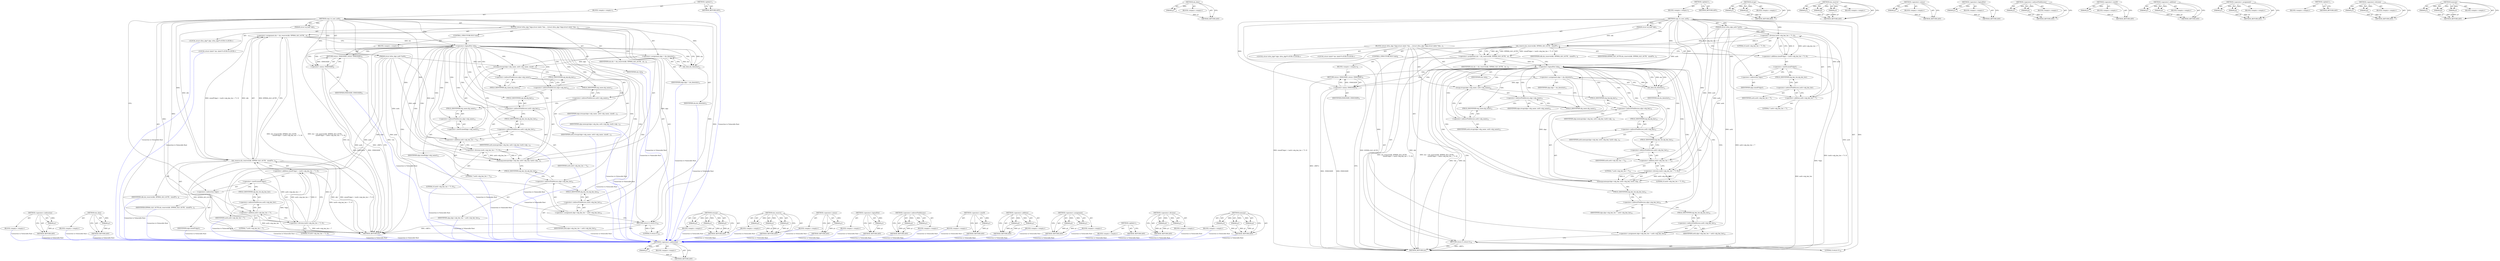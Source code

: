digraph "memcpy" {
vulnerable_116 [label=<(METHOD,&lt;operator&gt;.indirection)>];
vulnerable_117 [label=<(PARAM,p1)>];
vulnerable_118 [label=<(BLOCK,&lt;empty&gt;,&lt;empty&gt;)>];
vulnerable_119 [label=<(METHOD_RETURN,ANY)>];
vulnerable_138 [label=<(METHOD,nla_data)>];
vulnerable_139 [label=<(PARAM,p1)>];
vulnerable_140 [label=<(BLOCK,&lt;empty&gt;,&lt;empty&gt;)>];
vulnerable_141 [label=<(METHOD_RETURN,ANY)>];
vulnerable_6 [label=<(METHOD,&lt;global&gt;)<SUB>1</SUB>>];
vulnerable_7 [label=<(BLOCK,&lt;empty&gt;,&lt;empty&gt;)<SUB>1</SUB>>];
vulnerable_8 [label=<(METHOD,copy_to_user_auth)<SUB>1</SUB>>];
vulnerable_9 [label=<(PARAM,struct xfrm_algo_auth *auth)<SUB>1</SUB>>];
vulnerable_10 [label=<(PARAM,struct sk_buff *skb)<SUB>1</SUB>>];
vulnerable_11 [label=<(BLOCK,{
	struct xfrm_algo *algo;
	struct nlattr *nla;...,{
	struct xfrm_algo *algo;
	struct nlattr *nla;...)<SUB>2</SUB>>];
vulnerable_12 [label="<(LOCAL,struct xfrm_algo* algo: xfrm_algo*)<SUB>3</SUB>>"];
vulnerable_13 [label="<(LOCAL,struct nlattr* nla: nlattr*)<SUB>4</SUB>>"];
vulnerable_14 [label=<(&lt;operator&gt;.assignment,nla = nla_reserve(skb, XFRMA_ALG_AUTH,
			  siz...)<SUB>6</SUB>>];
vulnerable_15 [label=<(IDENTIFIER,nla,nla = nla_reserve(skb, XFRMA_ALG_AUTH,
			  siz...)<SUB>6</SUB>>];
vulnerable_16 [label=<(nla_reserve,nla_reserve(skb, XFRMA_ALG_AUTH,
			  sizeof(*a...)<SUB>6</SUB>>];
vulnerable_17 [label=<(IDENTIFIER,skb,nla_reserve(skb, XFRMA_ALG_AUTH,
			  sizeof(*a...)<SUB>6</SUB>>];
vulnerable_18 [label=<(IDENTIFIER,XFRMA_ALG_AUTH,nla_reserve(skb, XFRMA_ALG_AUTH,
			  sizeof(*a...)<SUB>6</SUB>>];
vulnerable_19 [label=<(&lt;operator&gt;.addition,sizeof(*algo) + (auth-&gt;alg_key_len + 7) / 8)<SUB>7</SUB>>];
vulnerable_20 [label=<(&lt;operator&gt;.sizeOf,sizeof(*algo))<SUB>7</SUB>>];
vulnerable_21 [label=<(&lt;operator&gt;.indirection,*algo)<SUB>7</SUB>>];
vulnerable_22 [label=<(IDENTIFIER,algo,sizeof(*algo))<SUB>7</SUB>>];
vulnerable_23 [label=<(&lt;operator&gt;.division,(auth-&gt;alg_key_len + 7) / 8)<SUB>7</SUB>>];
vulnerable_24 [label=<(&lt;operator&gt;.addition,auth-&gt;alg_key_len + 7)<SUB>7</SUB>>];
vulnerable_25 [label=<(&lt;operator&gt;.indirectFieldAccess,auth-&gt;alg_key_len)<SUB>7</SUB>>];
vulnerable_26 [label=<(IDENTIFIER,auth,auth-&gt;alg_key_len + 7)<SUB>7</SUB>>];
vulnerable_27 [label=<(FIELD_IDENTIFIER,alg_key_len,alg_key_len)<SUB>7</SUB>>];
vulnerable_28 [label=<(LITERAL,7,auth-&gt;alg_key_len + 7)<SUB>7</SUB>>];
vulnerable_29 [label=<(LITERAL,8,(auth-&gt;alg_key_len + 7) / 8)<SUB>7</SUB>>];
vulnerable_30 [label=<(CONTROL_STRUCTURE,IF,if (!nla))<SUB>8</SUB>>];
vulnerable_31 [label=<(&lt;operator&gt;.logicalNot,!nla)<SUB>8</SUB>>];
vulnerable_32 [label=<(IDENTIFIER,nla,!nla)<SUB>8</SUB>>];
vulnerable_33 [label=<(BLOCK,&lt;empty&gt;,&lt;empty&gt;)<SUB>9</SUB>>];
vulnerable_34 [label=<(RETURN,return -EMSGSIZE;,return -EMSGSIZE;)<SUB>9</SUB>>];
vulnerable_35 [label=<(&lt;operator&gt;.minus,-EMSGSIZE)<SUB>9</SUB>>];
vulnerable_36 [label=<(IDENTIFIER,EMSGSIZE,-EMSGSIZE)<SUB>9</SUB>>];
vulnerable_37 [label=<(&lt;operator&gt;.assignment,algo = nla_data(nla))<SUB>11</SUB>>];
vulnerable_38 [label=<(IDENTIFIER,algo,algo = nla_data(nla))<SUB>11</SUB>>];
vulnerable_39 [label=<(nla_data,nla_data(nla))<SUB>11</SUB>>];
vulnerable_40 [label=<(IDENTIFIER,nla,nla_data(nla))<SUB>11</SUB>>];
vulnerable_41 [label=<(strcpy,strcpy(algo-&gt;alg_name, auth-&gt;alg_name))<SUB>12</SUB>>];
vulnerable_42 [label=<(&lt;operator&gt;.indirectFieldAccess,algo-&gt;alg_name)<SUB>12</SUB>>];
vulnerable_43 [label=<(IDENTIFIER,algo,strcpy(algo-&gt;alg_name, auth-&gt;alg_name))<SUB>12</SUB>>];
vulnerable_44 [label=<(FIELD_IDENTIFIER,alg_name,alg_name)<SUB>12</SUB>>];
vulnerable_45 [label=<(&lt;operator&gt;.indirectFieldAccess,auth-&gt;alg_name)<SUB>12</SUB>>];
vulnerable_46 [label=<(IDENTIFIER,auth,strcpy(algo-&gt;alg_name, auth-&gt;alg_name))<SUB>12</SUB>>];
vulnerable_47 [label=<(FIELD_IDENTIFIER,alg_name,alg_name)<SUB>12</SUB>>];
vulnerable_48 [label=<(memcpy,memcpy(algo-&gt;alg_key, auth-&gt;alg_key, (auth-&gt;alg...)<SUB>13</SUB>>];
vulnerable_49 [label=<(&lt;operator&gt;.indirectFieldAccess,algo-&gt;alg_key)<SUB>13</SUB>>];
vulnerable_50 [label=<(IDENTIFIER,algo,memcpy(algo-&gt;alg_key, auth-&gt;alg_key, (auth-&gt;alg...)<SUB>13</SUB>>];
vulnerable_51 [label=<(FIELD_IDENTIFIER,alg_key,alg_key)<SUB>13</SUB>>];
vulnerable_52 [label=<(&lt;operator&gt;.indirectFieldAccess,auth-&gt;alg_key)<SUB>13</SUB>>];
vulnerable_53 [label=<(IDENTIFIER,auth,memcpy(algo-&gt;alg_key, auth-&gt;alg_key, (auth-&gt;alg...)<SUB>13</SUB>>];
vulnerable_54 [label=<(FIELD_IDENTIFIER,alg_key,alg_key)<SUB>13</SUB>>];
vulnerable_55 [label=<(&lt;operator&gt;.division,(auth-&gt;alg_key_len + 7) / 8)<SUB>13</SUB>>];
vulnerable_56 [label=<(&lt;operator&gt;.addition,auth-&gt;alg_key_len + 7)<SUB>13</SUB>>];
vulnerable_57 [label=<(&lt;operator&gt;.indirectFieldAccess,auth-&gt;alg_key_len)<SUB>13</SUB>>];
vulnerable_58 [label=<(IDENTIFIER,auth,auth-&gt;alg_key_len + 7)<SUB>13</SUB>>];
vulnerable_59 [label=<(FIELD_IDENTIFIER,alg_key_len,alg_key_len)<SUB>13</SUB>>];
vulnerable_60 [label=<(LITERAL,7,auth-&gt;alg_key_len + 7)<SUB>13</SUB>>];
vulnerable_61 [label=<(LITERAL,8,(auth-&gt;alg_key_len + 7) / 8)<SUB>13</SUB>>];
vulnerable_62 [label=<(&lt;operator&gt;.assignment,algo-&gt;alg_key_len = auth-&gt;alg_key_len)<SUB>14</SUB>>];
vulnerable_63 [label=<(&lt;operator&gt;.indirectFieldAccess,algo-&gt;alg_key_len)<SUB>14</SUB>>];
vulnerable_64 [label=<(IDENTIFIER,algo,algo-&gt;alg_key_len = auth-&gt;alg_key_len)<SUB>14</SUB>>];
vulnerable_65 [label=<(FIELD_IDENTIFIER,alg_key_len,alg_key_len)<SUB>14</SUB>>];
vulnerable_66 [label=<(&lt;operator&gt;.indirectFieldAccess,auth-&gt;alg_key_len)<SUB>14</SUB>>];
vulnerable_67 [label=<(IDENTIFIER,auth,algo-&gt;alg_key_len = auth-&gt;alg_key_len)<SUB>14</SUB>>];
vulnerable_68 [label=<(FIELD_IDENTIFIER,alg_key_len,alg_key_len)<SUB>14</SUB>>];
vulnerable_69 [label=<(RETURN,return 0;,return 0;)<SUB>16</SUB>>];
vulnerable_70 [label=<(LITERAL,0,return 0;)<SUB>16</SUB>>];
vulnerable_71 [label=<(METHOD_RETURN,int)<SUB>1</SUB>>];
vulnerable_73 [label=<(METHOD_RETURN,ANY)<SUB>1</SUB>>];
vulnerable_142 [label=<(METHOD,strcpy)>];
vulnerable_143 [label=<(PARAM,p1)>];
vulnerable_144 [label=<(PARAM,p2)>];
vulnerable_145 [label=<(BLOCK,&lt;empty&gt;,&lt;empty&gt;)>];
vulnerable_146 [label=<(METHOD_RETURN,ANY)>];
vulnerable_101 [label=<(METHOD,nla_reserve)>];
vulnerable_102 [label=<(PARAM,p1)>];
vulnerable_103 [label=<(PARAM,p2)>];
vulnerable_104 [label=<(PARAM,p3)>];
vulnerable_105 [label=<(BLOCK,&lt;empty&gt;,&lt;empty&gt;)>];
vulnerable_106 [label=<(METHOD_RETURN,ANY)>];
vulnerable_134 [label=<(METHOD,&lt;operator&gt;.minus)>];
vulnerable_135 [label=<(PARAM,p1)>];
vulnerable_136 [label=<(BLOCK,&lt;empty&gt;,&lt;empty&gt;)>];
vulnerable_137 [label=<(METHOD_RETURN,ANY)>];
vulnerable_130 [label=<(METHOD,&lt;operator&gt;.logicalNot)>];
vulnerable_131 [label=<(PARAM,p1)>];
vulnerable_132 [label=<(BLOCK,&lt;empty&gt;,&lt;empty&gt;)>];
vulnerable_133 [label=<(METHOD_RETURN,ANY)>];
vulnerable_125 [label=<(METHOD,&lt;operator&gt;.indirectFieldAccess)>];
vulnerable_126 [label=<(PARAM,p1)>];
vulnerable_127 [label=<(PARAM,p2)>];
vulnerable_128 [label=<(BLOCK,&lt;empty&gt;,&lt;empty&gt;)>];
vulnerable_129 [label=<(METHOD_RETURN,ANY)>];
vulnerable_112 [label=<(METHOD,&lt;operator&gt;.sizeOf)>];
vulnerable_113 [label=<(PARAM,p1)>];
vulnerable_114 [label=<(BLOCK,&lt;empty&gt;,&lt;empty&gt;)>];
vulnerable_115 [label=<(METHOD_RETURN,ANY)>];
vulnerable_107 [label=<(METHOD,&lt;operator&gt;.addition)>];
vulnerable_108 [label=<(PARAM,p1)>];
vulnerable_109 [label=<(PARAM,p2)>];
vulnerable_110 [label=<(BLOCK,&lt;empty&gt;,&lt;empty&gt;)>];
vulnerable_111 [label=<(METHOD_RETURN,ANY)>];
vulnerable_96 [label=<(METHOD,&lt;operator&gt;.assignment)>];
vulnerable_97 [label=<(PARAM,p1)>];
vulnerable_98 [label=<(PARAM,p2)>];
vulnerable_99 [label=<(BLOCK,&lt;empty&gt;,&lt;empty&gt;)>];
vulnerable_100 [label=<(METHOD_RETURN,ANY)>];
vulnerable_90 [label=<(METHOD,&lt;global&gt;)<SUB>1</SUB>>];
vulnerable_91 [label=<(BLOCK,&lt;empty&gt;,&lt;empty&gt;)>];
vulnerable_92 [label=<(METHOD_RETURN,ANY)>];
vulnerable_120 [label=<(METHOD,&lt;operator&gt;.division)>];
vulnerable_121 [label=<(PARAM,p1)>];
vulnerable_122 [label=<(PARAM,p2)>];
vulnerable_123 [label=<(BLOCK,&lt;empty&gt;,&lt;empty&gt;)>];
vulnerable_124 [label=<(METHOD_RETURN,ANY)>];
vulnerable_147 [label=<(METHOD,memcpy)>];
vulnerable_148 [label=<(PARAM,p1)>];
vulnerable_149 [label=<(PARAM,p2)>];
vulnerable_150 [label=<(PARAM,p3)>];
vulnerable_151 [label=<(BLOCK,&lt;empty&gt;,&lt;empty&gt;)>];
vulnerable_152 [label=<(METHOD_RETURN,ANY)>];
fixed_120 [label=<(METHOD,&lt;operator&gt;.indirection)>];
fixed_121 [label=<(PARAM,p1)>];
fixed_122 [label=<(BLOCK,&lt;empty&gt;,&lt;empty&gt;)>];
fixed_123 [label=<(METHOD_RETURN,ANY)>];
fixed_142 [label=<(METHOD,nla_data)>];
fixed_143 [label=<(PARAM,p1)>];
fixed_144 [label=<(BLOCK,&lt;empty&gt;,&lt;empty&gt;)>];
fixed_145 [label=<(METHOD_RETURN,ANY)>];
fixed_6 [label=<(METHOD,&lt;global&gt;)<SUB>1</SUB>>];
fixed_7 [label=<(BLOCK,&lt;empty&gt;,&lt;empty&gt;)<SUB>1</SUB>>];
fixed_8 [label=<(METHOD,copy_to_user_auth)<SUB>1</SUB>>];
fixed_9 [label=<(PARAM,struct xfrm_algo_auth *auth)<SUB>1</SUB>>];
fixed_10 [label=<(PARAM,struct sk_buff *skb)<SUB>1</SUB>>];
fixed_11 [label=<(BLOCK,{
	struct xfrm_algo *algo;
	struct nlattr *nla;...,{
	struct xfrm_algo *algo;
	struct nlattr *nla;...)<SUB>2</SUB>>];
fixed_12 [label="<(LOCAL,struct xfrm_algo* algo: xfrm_algo*)<SUB>3</SUB>>"];
fixed_13 [label="<(LOCAL,struct nlattr* nla: nlattr*)<SUB>4</SUB>>"];
fixed_14 [label=<(&lt;operator&gt;.assignment,nla = nla_reserve(skb, XFRMA_ALG_AUTH,
			  siz...)<SUB>6</SUB>>];
fixed_15 [label=<(IDENTIFIER,nla,nla = nla_reserve(skb, XFRMA_ALG_AUTH,
			  siz...)<SUB>6</SUB>>];
fixed_16 [label=<(nla_reserve,nla_reserve(skb, XFRMA_ALG_AUTH,
			  sizeof(*a...)<SUB>6</SUB>>];
fixed_17 [label=<(IDENTIFIER,skb,nla_reserve(skb, XFRMA_ALG_AUTH,
			  sizeof(*a...)<SUB>6</SUB>>];
fixed_18 [label=<(IDENTIFIER,XFRMA_ALG_AUTH,nla_reserve(skb, XFRMA_ALG_AUTH,
			  sizeof(*a...)<SUB>6</SUB>>];
fixed_19 [label=<(&lt;operator&gt;.addition,sizeof(*algo) + (auth-&gt;alg_key_len + 7) / 8)<SUB>7</SUB>>];
fixed_20 [label=<(&lt;operator&gt;.sizeOf,sizeof(*algo))<SUB>7</SUB>>];
fixed_21 [label=<(&lt;operator&gt;.indirection,*algo)<SUB>7</SUB>>];
fixed_22 [label=<(IDENTIFIER,algo,sizeof(*algo))<SUB>7</SUB>>];
fixed_23 [label=<(&lt;operator&gt;.division,(auth-&gt;alg_key_len + 7) / 8)<SUB>7</SUB>>];
fixed_24 [label=<(&lt;operator&gt;.addition,auth-&gt;alg_key_len + 7)<SUB>7</SUB>>];
fixed_25 [label=<(&lt;operator&gt;.indirectFieldAccess,auth-&gt;alg_key_len)<SUB>7</SUB>>];
fixed_26 [label=<(IDENTIFIER,auth,auth-&gt;alg_key_len + 7)<SUB>7</SUB>>];
fixed_27 [label=<(FIELD_IDENTIFIER,alg_key_len,alg_key_len)<SUB>7</SUB>>];
fixed_28 [label=<(LITERAL,7,auth-&gt;alg_key_len + 7)<SUB>7</SUB>>];
fixed_29 [label=<(LITERAL,8,(auth-&gt;alg_key_len + 7) / 8)<SUB>7</SUB>>];
fixed_30 [label=<(CONTROL_STRUCTURE,IF,if (!nla))<SUB>8</SUB>>];
fixed_31 [label=<(&lt;operator&gt;.logicalNot,!nla)<SUB>8</SUB>>];
fixed_32 [label=<(IDENTIFIER,nla,!nla)<SUB>8</SUB>>];
fixed_33 [label=<(BLOCK,&lt;empty&gt;,&lt;empty&gt;)<SUB>9</SUB>>];
fixed_34 [label=<(RETURN,return -EMSGSIZE;,return -EMSGSIZE;)<SUB>9</SUB>>];
fixed_35 [label=<(&lt;operator&gt;.minus,-EMSGSIZE)<SUB>9</SUB>>];
fixed_36 [label=<(IDENTIFIER,EMSGSIZE,-EMSGSIZE)<SUB>9</SUB>>];
fixed_37 [label=<(&lt;operator&gt;.assignment,algo = nla_data(nla))<SUB>11</SUB>>];
fixed_38 [label=<(IDENTIFIER,algo,algo = nla_data(nla))<SUB>11</SUB>>];
fixed_39 [label=<(nla_data,nla_data(nla))<SUB>11</SUB>>];
fixed_40 [label=<(IDENTIFIER,nla,nla_data(nla))<SUB>11</SUB>>];
fixed_41 [label=<(strncpy,strncpy(algo-&gt;alg_name, auth-&gt;alg_name, sizeof(...)<SUB>12</SUB>>];
fixed_42 [label=<(&lt;operator&gt;.indirectFieldAccess,algo-&gt;alg_name)<SUB>12</SUB>>];
fixed_43 [label=<(IDENTIFIER,algo,strncpy(algo-&gt;alg_name, auth-&gt;alg_name, sizeof(...)<SUB>12</SUB>>];
fixed_44 [label=<(FIELD_IDENTIFIER,alg_name,alg_name)<SUB>12</SUB>>];
fixed_45 [label=<(&lt;operator&gt;.indirectFieldAccess,auth-&gt;alg_name)<SUB>12</SUB>>];
fixed_46 [label=<(IDENTIFIER,auth,strncpy(algo-&gt;alg_name, auth-&gt;alg_name, sizeof(...)<SUB>12</SUB>>];
fixed_47 [label=<(FIELD_IDENTIFIER,alg_name,alg_name)<SUB>12</SUB>>];
fixed_48 [label=<(&lt;operator&gt;.sizeOf,sizeof(algo-&gt;alg_name))<SUB>12</SUB>>];
fixed_49 [label=<(&lt;operator&gt;.indirectFieldAccess,algo-&gt;alg_name)<SUB>12</SUB>>];
fixed_50 [label=<(IDENTIFIER,algo,sizeof(algo-&gt;alg_name))<SUB>12</SUB>>];
fixed_51 [label=<(FIELD_IDENTIFIER,alg_name,alg_name)<SUB>12</SUB>>];
fixed_52 [label=<(memcpy,memcpy(algo-&gt;alg_key, auth-&gt;alg_key, (auth-&gt;alg...)<SUB>13</SUB>>];
fixed_53 [label=<(&lt;operator&gt;.indirectFieldAccess,algo-&gt;alg_key)<SUB>13</SUB>>];
fixed_54 [label=<(IDENTIFIER,algo,memcpy(algo-&gt;alg_key, auth-&gt;alg_key, (auth-&gt;alg...)<SUB>13</SUB>>];
fixed_55 [label=<(FIELD_IDENTIFIER,alg_key,alg_key)<SUB>13</SUB>>];
fixed_56 [label=<(&lt;operator&gt;.indirectFieldAccess,auth-&gt;alg_key)<SUB>13</SUB>>];
fixed_57 [label=<(IDENTIFIER,auth,memcpy(algo-&gt;alg_key, auth-&gt;alg_key, (auth-&gt;alg...)<SUB>13</SUB>>];
fixed_58 [label=<(FIELD_IDENTIFIER,alg_key,alg_key)<SUB>13</SUB>>];
fixed_59 [label=<(&lt;operator&gt;.division,(auth-&gt;alg_key_len + 7) / 8)<SUB>13</SUB>>];
fixed_60 [label=<(&lt;operator&gt;.addition,auth-&gt;alg_key_len + 7)<SUB>13</SUB>>];
fixed_61 [label=<(&lt;operator&gt;.indirectFieldAccess,auth-&gt;alg_key_len)<SUB>13</SUB>>];
fixed_62 [label=<(IDENTIFIER,auth,auth-&gt;alg_key_len + 7)<SUB>13</SUB>>];
fixed_63 [label=<(FIELD_IDENTIFIER,alg_key_len,alg_key_len)<SUB>13</SUB>>];
fixed_64 [label=<(LITERAL,7,auth-&gt;alg_key_len + 7)<SUB>13</SUB>>];
fixed_65 [label=<(LITERAL,8,(auth-&gt;alg_key_len + 7) / 8)<SUB>13</SUB>>];
fixed_66 [label=<(&lt;operator&gt;.assignment,algo-&gt;alg_key_len = auth-&gt;alg_key_len)<SUB>14</SUB>>];
fixed_67 [label=<(&lt;operator&gt;.indirectFieldAccess,algo-&gt;alg_key_len)<SUB>14</SUB>>];
fixed_68 [label=<(IDENTIFIER,algo,algo-&gt;alg_key_len = auth-&gt;alg_key_len)<SUB>14</SUB>>];
fixed_69 [label=<(FIELD_IDENTIFIER,alg_key_len,alg_key_len)<SUB>14</SUB>>];
fixed_70 [label=<(&lt;operator&gt;.indirectFieldAccess,auth-&gt;alg_key_len)<SUB>14</SUB>>];
fixed_71 [label=<(IDENTIFIER,auth,algo-&gt;alg_key_len = auth-&gt;alg_key_len)<SUB>14</SUB>>];
fixed_72 [label=<(FIELD_IDENTIFIER,alg_key_len,alg_key_len)<SUB>14</SUB>>];
fixed_73 [label=<(RETURN,return 0;,return 0;)<SUB>16</SUB>>];
fixed_74 [label=<(LITERAL,0,return 0;)<SUB>16</SUB>>];
fixed_75 [label=<(METHOD_RETURN,int)<SUB>1</SUB>>];
fixed_77 [label=<(METHOD_RETURN,ANY)<SUB>1</SUB>>];
fixed_146 [label=<(METHOD,strncpy)>];
fixed_147 [label=<(PARAM,p1)>];
fixed_148 [label=<(PARAM,p2)>];
fixed_149 [label=<(PARAM,p3)>];
fixed_150 [label=<(BLOCK,&lt;empty&gt;,&lt;empty&gt;)>];
fixed_151 [label=<(METHOD_RETURN,ANY)>];
fixed_105 [label=<(METHOD,nla_reserve)>];
fixed_106 [label=<(PARAM,p1)>];
fixed_107 [label=<(PARAM,p2)>];
fixed_108 [label=<(PARAM,p3)>];
fixed_109 [label=<(BLOCK,&lt;empty&gt;,&lt;empty&gt;)>];
fixed_110 [label=<(METHOD_RETURN,ANY)>];
fixed_138 [label=<(METHOD,&lt;operator&gt;.minus)>];
fixed_139 [label=<(PARAM,p1)>];
fixed_140 [label=<(BLOCK,&lt;empty&gt;,&lt;empty&gt;)>];
fixed_141 [label=<(METHOD_RETURN,ANY)>];
fixed_134 [label=<(METHOD,&lt;operator&gt;.logicalNot)>];
fixed_135 [label=<(PARAM,p1)>];
fixed_136 [label=<(BLOCK,&lt;empty&gt;,&lt;empty&gt;)>];
fixed_137 [label=<(METHOD_RETURN,ANY)>];
fixed_129 [label=<(METHOD,&lt;operator&gt;.indirectFieldAccess)>];
fixed_130 [label=<(PARAM,p1)>];
fixed_131 [label=<(PARAM,p2)>];
fixed_132 [label=<(BLOCK,&lt;empty&gt;,&lt;empty&gt;)>];
fixed_133 [label=<(METHOD_RETURN,ANY)>];
fixed_116 [label=<(METHOD,&lt;operator&gt;.sizeOf)>];
fixed_117 [label=<(PARAM,p1)>];
fixed_118 [label=<(BLOCK,&lt;empty&gt;,&lt;empty&gt;)>];
fixed_119 [label=<(METHOD_RETURN,ANY)>];
fixed_111 [label=<(METHOD,&lt;operator&gt;.addition)>];
fixed_112 [label=<(PARAM,p1)>];
fixed_113 [label=<(PARAM,p2)>];
fixed_114 [label=<(BLOCK,&lt;empty&gt;,&lt;empty&gt;)>];
fixed_115 [label=<(METHOD_RETURN,ANY)>];
fixed_100 [label=<(METHOD,&lt;operator&gt;.assignment)>];
fixed_101 [label=<(PARAM,p1)>];
fixed_102 [label=<(PARAM,p2)>];
fixed_103 [label=<(BLOCK,&lt;empty&gt;,&lt;empty&gt;)>];
fixed_104 [label=<(METHOD_RETURN,ANY)>];
fixed_94 [label=<(METHOD,&lt;global&gt;)<SUB>1</SUB>>];
fixed_95 [label=<(BLOCK,&lt;empty&gt;,&lt;empty&gt;)>];
fixed_96 [label=<(METHOD_RETURN,ANY)>];
fixed_124 [label=<(METHOD,&lt;operator&gt;.division)>];
fixed_125 [label=<(PARAM,p1)>];
fixed_126 [label=<(PARAM,p2)>];
fixed_127 [label=<(BLOCK,&lt;empty&gt;,&lt;empty&gt;)>];
fixed_128 [label=<(METHOD_RETURN,ANY)>];
fixed_152 [label=<(METHOD,memcpy)>];
fixed_153 [label=<(PARAM,p1)>];
fixed_154 [label=<(PARAM,p2)>];
fixed_155 [label=<(PARAM,p3)>];
fixed_156 [label=<(BLOCK,&lt;empty&gt;,&lt;empty&gt;)>];
fixed_157 [label=<(METHOD_RETURN,ANY)>];
vulnerable_116 -> vulnerable_117  [key=0, label="AST: "];
vulnerable_116 -> vulnerable_117  [key=1, label="DDG: "];
vulnerable_116 -> vulnerable_118  [key=0, label="AST: "];
vulnerable_116 -> vulnerable_119  [key=0, label="AST: "];
vulnerable_116 -> vulnerable_119  [key=1, label="CFG: "];
vulnerable_117 -> vulnerable_119  [key=0, label="DDG: p1"];
vulnerable_138 -> vulnerable_139  [key=0, label="AST: "];
vulnerable_138 -> vulnerable_139  [key=1, label="DDG: "];
vulnerable_138 -> vulnerable_140  [key=0, label="AST: "];
vulnerable_138 -> vulnerable_141  [key=0, label="AST: "];
vulnerable_138 -> vulnerable_141  [key=1, label="CFG: "];
vulnerable_139 -> vulnerable_141  [key=0, label="DDG: p1"];
vulnerable_6 -> vulnerable_7  [key=0, label="AST: "];
vulnerable_6 -> vulnerable_73  [key=0, label="AST: "];
vulnerable_6 -> vulnerable_73  [key=1, label="CFG: "];
vulnerable_7 -> vulnerable_8  [key=0, label="AST: "];
vulnerable_8 -> vulnerable_9  [key=0, label="AST: "];
vulnerable_8 -> vulnerable_9  [key=1, label="DDG: "];
vulnerable_8 -> vulnerable_10  [key=0, label="AST: "];
vulnerable_8 -> vulnerable_10  [key=1, label="DDG: "];
vulnerable_8 -> vulnerable_11  [key=0, label="AST: "];
vulnerable_8 -> vulnerable_71  [key=0, label="AST: "];
vulnerable_8 -> vulnerable_21  [key=0, label="CFG: "];
vulnerable_8 -> vulnerable_69  [key=0, label="DDG: "];
vulnerable_8 -> vulnerable_70  [key=0, label="DDG: "];
vulnerable_8 -> vulnerable_16  [key=0, label="DDG: "];
vulnerable_8 -> vulnerable_31  [key=0, label="DDG: "];
vulnerable_8 -> vulnerable_39  [key=0, label="DDG: "];
vulnerable_8 -> vulnerable_55  [key=0, label="DDG: "];
vulnerable_8 -> vulnerable_56  [key=0, label="DDG: "];
vulnerable_8 -> vulnerable_23  [key=0, label="DDG: "];
vulnerable_8 -> vulnerable_35  [key=0, label="DDG: "];
vulnerable_8 -> vulnerable_24  [key=0, label="DDG: "];
vulnerable_9 -> vulnerable_71  [key=0, label="DDG: auth"];
vulnerable_9 -> vulnerable_62  [key=0, label="DDG: auth"];
vulnerable_9 -> vulnerable_41  [key=0, label="DDG: auth"];
vulnerable_9 -> vulnerable_48  [key=0, label="DDG: auth"];
vulnerable_9 -> vulnerable_55  [key=0, label="DDG: auth"];
vulnerable_9 -> vulnerable_56  [key=0, label="DDG: auth"];
vulnerable_9 -> vulnerable_23  [key=0, label="DDG: auth"];
vulnerable_9 -> vulnerable_24  [key=0, label="DDG: auth"];
vulnerable_10 -> vulnerable_16  [key=0, label="DDG: skb"];
vulnerable_11 -> vulnerable_12  [key=0, label="AST: "];
vulnerable_11 -> vulnerable_13  [key=0, label="AST: "];
vulnerable_11 -> vulnerable_14  [key=0, label="AST: "];
vulnerable_11 -> vulnerable_30  [key=0, label="AST: "];
vulnerable_11 -> vulnerable_37  [key=0, label="AST: "];
vulnerable_11 -> vulnerable_41  [key=0, label="AST: "];
vulnerable_11 -> vulnerable_48  [key=0, label="AST: "];
vulnerable_11 -> vulnerable_62  [key=0, label="AST: "];
vulnerable_11 -> vulnerable_69  [key=0, label="AST: "];
vulnerable_14 -> vulnerable_15  [key=0, label="AST: "];
vulnerable_14 -> vulnerable_16  [key=0, label="AST: "];
vulnerable_14 -> vulnerable_31  [key=0, label="CFG: "];
vulnerable_14 -> vulnerable_31  [key=1, label="DDG: nla"];
vulnerable_14 -> vulnerable_71  [key=0, label="DDG: nla_reserve(skb, XFRMA_ALG_AUTH,
			  sizeof(*algo) + (auth-&gt;alg_key_len + 7) / 8)"];
vulnerable_14 -> vulnerable_71  [key=1, label="DDG: nla = nla_reserve(skb, XFRMA_ALG_AUTH,
			  sizeof(*algo) + (auth-&gt;alg_key_len + 7) / 8)"];
vulnerable_16 -> vulnerable_17  [key=0, label="AST: "];
vulnerable_16 -> vulnerable_18  [key=0, label="AST: "];
vulnerable_16 -> vulnerable_19  [key=0, label="AST: "];
vulnerable_16 -> vulnerable_14  [key=0, label="CFG: "];
vulnerable_16 -> vulnerable_14  [key=1, label="DDG: skb"];
vulnerable_16 -> vulnerable_14  [key=2, label="DDG: XFRMA_ALG_AUTH"];
vulnerable_16 -> vulnerable_14  [key=3, label="DDG: sizeof(*algo) + (auth-&gt;alg_key_len + 7) / 8"];
vulnerable_16 -> vulnerable_71  [key=0, label="DDG: skb"];
vulnerable_16 -> vulnerable_71  [key=1, label="DDG: sizeof(*algo) + (auth-&gt;alg_key_len + 7) / 8"];
vulnerable_16 -> vulnerable_71  [key=2, label="DDG: XFRMA_ALG_AUTH"];
vulnerable_19 -> vulnerable_20  [key=0, label="AST: "];
vulnerable_19 -> vulnerable_23  [key=0, label="AST: "];
vulnerable_19 -> vulnerable_16  [key=0, label="CFG: "];
vulnerable_19 -> vulnerable_71  [key=0, label="DDG: (auth-&gt;alg_key_len + 7) / 8"];
vulnerable_20 -> vulnerable_21  [key=0, label="AST: "];
vulnerable_20 -> vulnerable_27  [key=0, label="CFG: "];
vulnerable_20 -> vulnerable_71  [key=0, label="DDG: *algo"];
vulnerable_21 -> vulnerable_22  [key=0, label="AST: "];
vulnerable_21 -> vulnerable_20  [key=0, label="CFG: "];
vulnerable_23 -> vulnerable_24  [key=0, label="AST: "];
vulnerable_23 -> vulnerable_29  [key=0, label="AST: "];
vulnerable_23 -> vulnerable_19  [key=0, label="CFG: "];
vulnerable_23 -> vulnerable_19  [key=1, label="DDG: auth-&gt;alg_key_len + 7"];
vulnerable_23 -> vulnerable_19  [key=2, label="DDG: 8"];
vulnerable_23 -> vulnerable_71  [key=0, label="DDG: auth-&gt;alg_key_len + 7"];
vulnerable_23 -> vulnerable_16  [key=0, label="DDG: auth-&gt;alg_key_len + 7"];
vulnerable_23 -> vulnerable_16  [key=1, label="DDG: 8"];
vulnerable_24 -> vulnerable_25  [key=0, label="AST: "];
vulnerable_24 -> vulnerable_28  [key=0, label="AST: "];
vulnerable_24 -> vulnerable_23  [key=0, label="CFG: "];
vulnerable_24 -> vulnerable_71  [key=0, label="DDG: auth-&gt;alg_key_len"];
vulnerable_25 -> vulnerable_26  [key=0, label="AST: "];
vulnerable_25 -> vulnerable_27  [key=0, label="AST: "];
vulnerable_25 -> vulnerable_24  [key=0, label="CFG: "];
vulnerable_27 -> vulnerable_25  [key=0, label="CFG: "];
vulnerable_30 -> vulnerable_31  [key=0, label="AST: "];
vulnerable_30 -> vulnerable_33  [key=0, label="AST: "];
vulnerable_31 -> vulnerable_32  [key=0, label="AST: "];
vulnerable_31 -> vulnerable_35  [key=0, label="CFG: "];
vulnerable_31 -> vulnerable_35  [key=1, label="CDG: "];
vulnerable_31 -> vulnerable_39  [key=0, label="CFG: "];
vulnerable_31 -> vulnerable_39  [key=1, label="DDG: nla"];
vulnerable_31 -> vulnerable_39  [key=2, label="CDG: "];
vulnerable_31 -> vulnerable_71  [key=0, label="DDG: nla"];
vulnerable_31 -> vulnerable_71  [key=1, label="DDG: !nla"];
vulnerable_31 -> vulnerable_47  [key=0, label="CDG: "];
vulnerable_31 -> vulnerable_34  [key=0, label="CDG: "];
vulnerable_31 -> vulnerable_48  [key=0, label="CDG: "];
vulnerable_31 -> vulnerable_68  [key=0, label="CDG: "];
vulnerable_31 -> vulnerable_49  [key=0, label="CDG: "];
vulnerable_31 -> vulnerable_42  [key=0, label="CDG: "];
vulnerable_31 -> vulnerable_51  [key=0, label="CDG: "];
vulnerable_31 -> vulnerable_57  [key=0, label="CDG: "];
vulnerable_31 -> vulnerable_66  [key=0, label="CDG: "];
vulnerable_31 -> vulnerable_52  [key=0, label="CDG: "];
vulnerable_31 -> vulnerable_37  [key=0, label="CDG: "];
vulnerable_31 -> vulnerable_56  [key=0, label="CDG: "];
vulnerable_31 -> vulnerable_69  [key=0, label="CDG: "];
vulnerable_31 -> vulnerable_41  [key=0, label="CDG: "];
vulnerable_31 -> vulnerable_45  [key=0, label="CDG: "];
vulnerable_31 -> vulnerable_63  [key=0, label="CDG: "];
vulnerable_31 -> vulnerable_65  [key=0, label="CDG: "];
vulnerable_31 -> vulnerable_59  [key=0, label="CDG: "];
vulnerable_31 -> vulnerable_44  [key=0, label="CDG: "];
vulnerable_31 -> vulnerable_55  [key=0, label="CDG: "];
vulnerable_31 -> vulnerable_54  [key=0, label="CDG: "];
vulnerable_31 -> vulnerable_62  [key=0, label="CDG: "];
vulnerable_33 -> vulnerable_34  [key=0, label="AST: "];
vulnerable_34 -> vulnerable_35  [key=0, label="AST: "];
vulnerable_34 -> vulnerable_71  [key=0, label="CFG: "];
vulnerable_34 -> vulnerable_71  [key=1, label="DDG: &lt;RET&gt;"];
vulnerable_35 -> vulnerable_36  [key=0, label="AST: "];
vulnerable_35 -> vulnerable_34  [key=0, label="CFG: "];
vulnerable_35 -> vulnerable_34  [key=1, label="DDG: -EMSGSIZE"];
vulnerable_35 -> vulnerable_71  [key=0, label="DDG: EMSGSIZE"];
vulnerable_35 -> vulnerable_71  [key=1, label="DDG: -EMSGSIZE"];
vulnerable_37 -> vulnerable_38  [key=0, label="AST: "];
vulnerable_37 -> vulnerable_39  [key=0, label="AST: "];
vulnerable_37 -> vulnerable_44  [key=0, label="CFG: "];
vulnerable_37 -> vulnerable_41  [key=0, label="DDG: algo"];
vulnerable_37 -> vulnerable_48  [key=0, label="DDG: algo"];
vulnerable_39 -> vulnerable_40  [key=0, label="AST: "];
vulnerable_39 -> vulnerable_37  [key=0, label="CFG: "];
vulnerable_39 -> vulnerable_37  [key=1, label="DDG: nla"];
vulnerable_41 -> vulnerable_42  [key=0, label="AST: "];
vulnerable_41 -> vulnerable_45  [key=0, label="AST: "];
vulnerable_41 -> vulnerable_51  [key=0, label="CFG: "];
vulnerable_42 -> vulnerable_43  [key=0, label="AST: "];
vulnerable_42 -> vulnerable_44  [key=0, label="AST: "];
vulnerable_42 -> vulnerable_47  [key=0, label="CFG: "];
vulnerable_44 -> vulnerable_42  [key=0, label="CFG: "];
vulnerable_45 -> vulnerable_46  [key=0, label="AST: "];
vulnerable_45 -> vulnerable_47  [key=0, label="AST: "];
vulnerable_45 -> vulnerable_41  [key=0, label="CFG: "];
vulnerable_47 -> vulnerable_45  [key=0, label="CFG: "];
vulnerable_48 -> vulnerable_49  [key=0, label="AST: "];
vulnerable_48 -> vulnerable_52  [key=0, label="AST: "];
vulnerable_48 -> vulnerable_55  [key=0, label="AST: "];
vulnerable_48 -> vulnerable_65  [key=0, label="CFG: "];
vulnerable_49 -> vulnerable_50  [key=0, label="AST: "];
vulnerable_49 -> vulnerable_51  [key=0, label="AST: "];
vulnerable_49 -> vulnerable_54  [key=0, label="CFG: "];
vulnerable_51 -> vulnerable_49  [key=0, label="CFG: "];
vulnerable_52 -> vulnerable_53  [key=0, label="AST: "];
vulnerable_52 -> vulnerable_54  [key=0, label="AST: "];
vulnerable_52 -> vulnerable_59  [key=0, label="CFG: "];
vulnerable_54 -> vulnerable_52  [key=0, label="CFG: "];
vulnerable_55 -> vulnerable_56  [key=0, label="AST: "];
vulnerable_55 -> vulnerable_61  [key=0, label="AST: "];
vulnerable_55 -> vulnerable_48  [key=0, label="CFG: "];
vulnerable_55 -> vulnerable_48  [key=1, label="DDG: auth-&gt;alg_key_len + 7"];
vulnerable_55 -> vulnerable_48  [key=2, label="DDG: 8"];
vulnerable_56 -> vulnerable_57  [key=0, label="AST: "];
vulnerable_56 -> vulnerable_60  [key=0, label="AST: "];
vulnerable_56 -> vulnerable_55  [key=0, label="CFG: "];
vulnerable_57 -> vulnerable_58  [key=0, label="AST: "];
vulnerable_57 -> vulnerable_59  [key=0, label="AST: "];
vulnerable_57 -> vulnerable_56  [key=0, label="CFG: "];
vulnerable_59 -> vulnerable_57  [key=0, label="CFG: "];
vulnerable_62 -> vulnerable_63  [key=0, label="AST: "];
vulnerable_62 -> vulnerable_66  [key=0, label="AST: "];
vulnerable_62 -> vulnerable_69  [key=0, label="CFG: "];
vulnerable_63 -> vulnerable_64  [key=0, label="AST: "];
vulnerable_63 -> vulnerable_65  [key=0, label="AST: "];
vulnerable_63 -> vulnerable_68  [key=0, label="CFG: "];
vulnerable_65 -> vulnerable_63  [key=0, label="CFG: "];
vulnerable_66 -> vulnerable_67  [key=0, label="AST: "];
vulnerable_66 -> vulnerable_68  [key=0, label="AST: "];
vulnerable_66 -> vulnerable_62  [key=0, label="CFG: "];
vulnerable_68 -> vulnerable_66  [key=0, label="CFG: "];
vulnerable_69 -> vulnerable_70  [key=0, label="AST: "];
vulnerable_69 -> vulnerable_71  [key=0, label="CFG: "];
vulnerable_69 -> vulnerable_71  [key=1, label="DDG: &lt;RET&gt;"];
vulnerable_70 -> vulnerable_69  [key=0, label="DDG: 0"];
vulnerable_142 -> vulnerable_143  [key=0, label="AST: "];
vulnerable_142 -> vulnerable_143  [key=1, label="DDG: "];
vulnerable_142 -> vulnerable_145  [key=0, label="AST: "];
vulnerable_142 -> vulnerable_144  [key=0, label="AST: "];
vulnerable_142 -> vulnerable_144  [key=1, label="DDG: "];
vulnerable_142 -> vulnerable_146  [key=0, label="AST: "];
vulnerable_142 -> vulnerable_146  [key=1, label="CFG: "];
vulnerable_143 -> vulnerable_146  [key=0, label="DDG: p1"];
vulnerable_144 -> vulnerable_146  [key=0, label="DDG: p2"];
vulnerable_101 -> vulnerable_102  [key=0, label="AST: "];
vulnerable_101 -> vulnerable_102  [key=1, label="DDG: "];
vulnerable_101 -> vulnerable_105  [key=0, label="AST: "];
vulnerable_101 -> vulnerable_103  [key=0, label="AST: "];
vulnerable_101 -> vulnerable_103  [key=1, label="DDG: "];
vulnerable_101 -> vulnerable_106  [key=0, label="AST: "];
vulnerable_101 -> vulnerable_106  [key=1, label="CFG: "];
vulnerable_101 -> vulnerable_104  [key=0, label="AST: "];
vulnerable_101 -> vulnerable_104  [key=1, label="DDG: "];
vulnerable_102 -> vulnerable_106  [key=0, label="DDG: p1"];
vulnerable_103 -> vulnerable_106  [key=0, label="DDG: p2"];
vulnerable_104 -> vulnerable_106  [key=0, label="DDG: p3"];
vulnerable_134 -> vulnerable_135  [key=0, label="AST: "];
vulnerable_134 -> vulnerable_135  [key=1, label="DDG: "];
vulnerable_134 -> vulnerable_136  [key=0, label="AST: "];
vulnerable_134 -> vulnerable_137  [key=0, label="AST: "];
vulnerable_134 -> vulnerable_137  [key=1, label="CFG: "];
vulnerable_135 -> vulnerable_137  [key=0, label="DDG: p1"];
vulnerable_130 -> vulnerable_131  [key=0, label="AST: "];
vulnerable_130 -> vulnerable_131  [key=1, label="DDG: "];
vulnerable_130 -> vulnerable_132  [key=0, label="AST: "];
vulnerable_130 -> vulnerable_133  [key=0, label="AST: "];
vulnerable_130 -> vulnerable_133  [key=1, label="CFG: "];
vulnerable_131 -> vulnerable_133  [key=0, label="DDG: p1"];
vulnerable_125 -> vulnerable_126  [key=0, label="AST: "];
vulnerable_125 -> vulnerable_126  [key=1, label="DDG: "];
vulnerable_125 -> vulnerable_128  [key=0, label="AST: "];
vulnerable_125 -> vulnerable_127  [key=0, label="AST: "];
vulnerable_125 -> vulnerable_127  [key=1, label="DDG: "];
vulnerable_125 -> vulnerable_129  [key=0, label="AST: "];
vulnerable_125 -> vulnerable_129  [key=1, label="CFG: "];
vulnerable_126 -> vulnerable_129  [key=0, label="DDG: p1"];
vulnerable_127 -> vulnerable_129  [key=0, label="DDG: p2"];
vulnerable_112 -> vulnerable_113  [key=0, label="AST: "];
vulnerable_112 -> vulnerable_113  [key=1, label="DDG: "];
vulnerable_112 -> vulnerable_114  [key=0, label="AST: "];
vulnerable_112 -> vulnerable_115  [key=0, label="AST: "];
vulnerable_112 -> vulnerable_115  [key=1, label="CFG: "];
vulnerable_113 -> vulnerable_115  [key=0, label="DDG: p1"];
vulnerable_107 -> vulnerable_108  [key=0, label="AST: "];
vulnerable_107 -> vulnerable_108  [key=1, label="DDG: "];
vulnerable_107 -> vulnerable_110  [key=0, label="AST: "];
vulnerable_107 -> vulnerable_109  [key=0, label="AST: "];
vulnerable_107 -> vulnerable_109  [key=1, label="DDG: "];
vulnerable_107 -> vulnerable_111  [key=0, label="AST: "];
vulnerable_107 -> vulnerable_111  [key=1, label="CFG: "];
vulnerable_108 -> vulnerable_111  [key=0, label="DDG: p1"];
vulnerable_109 -> vulnerable_111  [key=0, label="DDG: p2"];
vulnerable_96 -> vulnerable_97  [key=0, label="AST: "];
vulnerable_96 -> vulnerable_97  [key=1, label="DDG: "];
vulnerable_96 -> vulnerable_99  [key=0, label="AST: "];
vulnerable_96 -> vulnerable_98  [key=0, label="AST: "];
vulnerable_96 -> vulnerable_98  [key=1, label="DDG: "];
vulnerable_96 -> vulnerable_100  [key=0, label="AST: "];
vulnerable_96 -> vulnerable_100  [key=1, label="CFG: "];
vulnerable_97 -> vulnerable_100  [key=0, label="DDG: p1"];
vulnerable_98 -> vulnerable_100  [key=0, label="DDG: p2"];
vulnerable_90 -> vulnerable_91  [key=0, label="AST: "];
vulnerable_90 -> vulnerable_92  [key=0, label="AST: "];
vulnerable_90 -> vulnerable_92  [key=1, label="CFG: "];
vulnerable_120 -> vulnerable_121  [key=0, label="AST: "];
vulnerable_120 -> vulnerable_121  [key=1, label="DDG: "];
vulnerable_120 -> vulnerable_123  [key=0, label="AST: "];
vulnerable_120 -> vulnerable_122  [key=0, label="AST: "];
vulnerable_120 -> vulnerable_122  [key=1, label="DDG: "];
vulnerable_120 -> vulnerable_124  [key=0, label="AST: "];
vulnerable_120 -> vulnerable_124  [key=1, label="CFG: "];
vulnerable_121 -> vulnerable_124  [key=0, label="DDG: p1"];
vulnerable_122 -> vulnerable_124  [key=0, label="DDG: p2"];
vulnerable_147 -> vulnerable_148  [key=0, label="AST: "];
vulnerable_147 -> vulnerable_148  [key=1, label="DDG: "];
vulnerable_147 -> vulnerable_151  [key=0, label="AST: "];
vulnerable_147 -> vulnerable_149  [key=0, label="AST: "];
vulnerable_147 -> vulnerable_149  [key=1, label="DDG: "];
vulnerable_147 -> vulnerable_152  [key=0, label="AST: "];
vulnerable_147 -> vulnerable_152  [key=1, label="CFG: "];
vulnerable_147 -> vulnerable_150  [key=0, label="AST: "];
vulnerable_147 -> vulnerable_150  [key=1, label="DDG: "];
vulnerable_148 -> vulnerable_152  [key=0, label="DDG: p1"];
vulnerable_149 -> vulnerable_152  [key=0, label="DDG: p2"];
vulnerable_150 -> vulnerable_152  [key=0, label="DDG: p3"];
fixed_120 -> fixed_121  [key=0, label="AST: "];
fixed_120 -> fixed_121  [key=1, label="DDG: "];
fixed_120 -> fixed_122  [key=0, label="AST: "];
fixed_120 -> fixed_123  [key=0, label="AST: "];
fixed_120 -> fixed_123  [key=1, label="CFG: "];
fixed_121 -> fixed_123  [key=0, label="DDG: p1"];
fixed_122 -> vulnerable_116  [color=blue, key=0, label="Connection to Vulnerable Root", penwidth="2.0", style=dashed];
fixed_123 -> vulnerable_116  [color=blue, key=0, label="Connection to Vulnerable Root", penwidth="2.0", style=dashed];
fixed_142 -> fixed_143  [key=0, label="AST: "];
fixed_142 -> fixed_143  [key=1, label="DDG: "];
fixed_142 -> fixed_144  [key=0, label="AST: "];
fixed_142 -> fixed_145  [key=0, label="AST: "];
fixed_142 -> fixed_145  [key=1, label="CFG: "];
fixed_143 -> fixed_145  [key=0, label="DDG: p1"];
fixed_144 -> vulnerable_116  [color=blue, key=0, label="Connection to Vulnerable Root", penwidth="2.0", style=dashed];
fixed_145 -> vulnerable_116  [color=blue, key=0, label="Connection to Vulnerable Root", penwidth="2.0", style=dashed];
fixed_6 -> fixed_7  [key=0, label="AST: "];
fixed_6 -> fixed_77  [key=0, label="AST: "];
fixed_6 -> fixed_77  [key=1, label="CFG: "];
fixed_7 -> fixed_8  [key=0, label="AST: "];
fixed_8 -> fixed_9  [key=0, label="AST: "];
fixed_8 -> fixed_9  [key=1, label="DDG: "];
fixed_8 -> fixed_10  [key=0, label="AST: "];
fixed_8 -> fixed_10  [key=1, label="DDG: "];
fixed_8 -> fixed_11  [key=0, label="AST: "];
fixed_8 -> fixed_75  [key=0, label="AST: "];
fixed_8 -> fixed_21  [key=0, label="CFG: "];
fixed_8 -> fixed_73  [key=0, label="DDG: "];
fixed_8 -> fixed_74  [key=0, label="DDG: "];
fixed_8 -> fixed_16  [key=0, label="DDG: "];
fixed_8 -> fixed_31  [key=0, label="DDG: "];
fixed_8 -> fixed_39  [key=0, label="DDG: "];
fixed_8 -> fixed_59  [key=0, label="DDG: "];
fixed_8 -> fixed_60  [key=0, label="DDG: "];
fixed_8 -> fixed_23  [key=0, label="DDG: "];
fixed_8 -> fixed_35  [key=0, label="DDG: "];
fixed_8 -> fixed_24  [key=0, label="DDG: "];
fixed_9 -> fixed_75  [key=0, label="DDG: auth"];
fixed_9 -> fixed_66  [key=0, label="DDG: auth"];
fixed_9 -> fixed_41  [key=0, label="DDG: auth"];
fixed_9 -> fixed_52  [key=0, label="DDG: auth"];
fixed_9 -> fixed_59  [key=0, label="DDG: auth"];
fixed_9 -> fixed_60  [key=0, label="DDG: auth"];
fixed_9 -> fixed_23  [key=0, label="DDG: auth"];
fixed_9 -> fixed_24  [key=0, label="DDG: auth"];
fixed_10 -> fixed_16  [key=0, label="DDG: skb"];
fixed_11 -> fixed_12  [key=0, label="AST: "];
fixed_11 -> fixed_13  [key=0, label="AST: "];
fixed_11 -> fixed_14  [key=0, label="AST: "];
fixed_11 -> fixed_30  [key=0, label="AST: "];
fixed_11 -> fixed_37  [key=0, label="AST: "];
fixed_11 -> fixed_41  [key=0, label="AST: "];
fixed_11 -> fixed_52  [key=0, label="AST: "];
fixed_11 -> fixed_66  [key=0, label="AST: "];
fixed_11 -> fixed_73  [key=0, label="AST: "];
fixed_12 -> vulnerable_116  [color=blue, key=0, label="Connection to Vulnerable Root", penwidth="2.0", style=dashed];
fixed_13 -> vulnerable_116  [color=blue, key=0, label="Connection to Vulnerable Root", penwidth="2.0", style=dashed];
fixed_14 -> fixed_15  [key=0, label="AST: "];
fixed_14 -> fixed_16  [key=0, label="AST: "];
fixed_14 -> fixed_31  [key=0, label="CFG: "];
fixed_14 -> fixed_31  [key=1, label="DDG: nla"];
fixed_14 -> fixed_75  [key=0, label="DDG: nla_reserve(skb, XFRMA_ALG_AUTH,
			  sizeof(*algo) + (auth-&gt;alg_key_len + 7) / 8)"];
fixed_14 -> fixed_75  [key=1, label="DDG: nla = nla_reserve(skb, XFRMA_ALG_AUTH,
			  sizeof(*algo) + (auth-&gt;alg_key_len + 7) / 8)"];
fixed_15 -> vulnerable_116  [color=blue, key=0, label="Connection to Vulnerable Root", penwidth="2.0", style=dashed];
fixed_16 -> fixed_17  [key=0, label="AST: "];
fixed_16 -> fixed_18  [key=0, label="AST: "];
fixed_16 -> fixed_19  [key=0, label="AST: "];
fixed_16 -> fixed_14  [key=0, label="CFG: "];
fixed_16 -> fixed_14  [key=1, label="DDG: skb"];
fixed_16 -> fixed_14  [key=2, label="DDG: XFRMA_ALG_AUTH"];
fixed_16 -> fixed_14  [key=3, label="DDG: sizeof(*algo) + (auth-&gt;alg_key_len + 7) / 8"];
fixed_16 -> fixed_75  [key=0, label="DDG: skb"];
fixed_16 -> fixed_75  [key=1, label="DDG: sizeof(*algo) + (auth-&gt;alg_key_len + 7) / 8"];
fixed_16 -> fixed_75  [key=2, label="DDG: XFRMA_ALG_AUTH"];
fixed_17 -> vulnerable_116  [color=blue, key=0, label="Connection to Vulnerable Root", penwidth="2.0", style=dashed];
fixed_18 -> vulnerable_116  [color=blue, key=0, label="Connection to Vulnerable Root", penwidth="2.0", style=dashed];
fixed_19 -> fixed_20  [key=0, label="AST: "];
fixed_19 -> fixed_23  [key=0, label="AST: "];
fixed_19 -> fixed_16  [key=0, label="CFG: "];
fixed_19 -> fixed_75  [key=0, label="DDG: (auth-&gt;alg_key_len + 7) / 8"];
fixed_20 -> fixed_21  [key=0, label="AST: "];
fixed_20 -> fixed_27  [key=0, label="CFG: "];
fixed_20 -> fixed_75  [key=0, label="DDG: *algo"];
fixed_21 -> fixed_22  [key=0, label="AST: "];
fixed_21 -> fixed_20  [key=0, label="CFG: "];
fixed_22 -> vulnerable_116  [color=blue, key=0, label="Connection to Vulnerable Root", penwidth="2.0", style=dashed];
fixed_23 -> fixed_24  [key=0, label="AST: "];
fixed_23 -> fixed_29  [key=0, label="AST: "];
fixed_23 -> fixed_19  [key=0, label="CFG: "];
fixed_23 -> fixed_19  [key=1, label="DDG: auth-&gt;alg_key_len + 7"];
fixed_23 -> fixed_19  [key=2, label="DDG: 8"];
fixed_23 -> fixed_75  [key=0, label="DDG: auth-&gt;alg_key_len + 7"];
fixed_23 -> fixed_16  [key=0, label="DDG: auth-&gt;alg_key_len + 7"];
fixed_23 -> fixed_16  [key=1, label="DDG: 8"];
fixed_24 -> fixed_25  [key=0, label="AST: "];
fixed_24 -> fixed_28  [key=0, label="AST: "];
fixed_24 -> fixed_23  [key=0, label="CFG: "];
fixed_24 -> fixed_75  [key=0, label="DDG: auth-&gt;alg_key_len"];
fixed_25 -> fixed_26  [key=0, label="AST: "];
fixed_25 -> fixed_27  [key=0, label="AST: "];
fixed_25 -> fixed_24  [key=0, label="CFG: "];
fixed_26 -> vulnerable_116  [color=blue, key=0, label="Connection to Vulnerable Root", penwidth="2.0", style=dashed];
fixed_27 -> fixed_25  [key=0, label="CFG: "];
fixed_28 -> vulnerable_116  [color=blue, key=0, label="Connection to Vulnerable Root", penwidth="2.0", style=dashed];
fixed_29 -> vulnerable_116  [color=blue, key=0, label="Connection to Vulnerable Root", penwidth="2.0", style=dashed];
fixed_30 -> fixed_31  [key=0, label="AST: "];
fixed_30 -> fixed_33  [key=0, label="AST: "];
fixed_31 -> fixed_32  [key=0, label="AST: "];
fixed_31 -> fixed_35  [key=0, label="CFG: "];
fixed_31 -> fixed_35  [key=1, label="CDG: "];
fixed_31 -> fixed_39  [key=0, label="CFG: "];
fixed_31 -> fixed_39  [key=1, label="DDG: nla"];
fixed_31 -> fixed_39  [key=2, label="CDG: "];
fixed_31 -> fixed_75  [key=0, label="DDG: nla"];
fixed_31 -> fixed_75  [key=1, label="DDG: !nla"];
fixed_31 -> fixed_47  [key=0, label="CDG: "];
fixed_31 -> fixed_34  [key=0, label="CDG: "];
fixed_31 -> fixed_48  [key=0, label="CDG: "];
fixed_31 -> fixed_58  [key=0, label="CDG: "];
fixed_31 -> fixed_49  [key=0, label="CDG: "];
fixed_31 -> fixed_60  [key=0, label="CDG: "];
fixed_31 -> fixed_73  [key=0, label="CDG: "];
fixed_31 -> fixed_61  [key=0, label="CDG: "];
fixed_31 -> fixed_42  [key=0, label="CDG: "];
fixed_31 -> fixed_51  [key=0, label="CDG: "];
fixed_31 -> fixed_66  [key=0, label="CDG: "];
fixed_31 -> fixed_52  [key=0, label="CDG: "];
fixed_31 -> fixed_37  [key=0, label="CDG: "];
fixed_31 -> fixed_53  [key=0, label="CDG: "];
fixed_31 -> fixed_72  [key=0, label="CDG: "];
fixed_31 -> fixed_56  [key=0, label="CDG: "];
fixed_31 -> fixed_69  [key=0, label="CDG: "];
fixed_31 -> fixed_67  [key=0, label="CDG: "];
fixed_31 -> fixed_41  [key=0, label="CDG: "];
fixed_31 -> fixed_70  [key=0, label="CDG: "];
fixed_31 -> fixed_45  [key=0, label="CDG: "];
fixed_31 -> fixed_63  [key=0, label="CDG: "];
fixed_31 -> fixed_59  [key=0, label="CDG: "];
fixed_31 -> fixed_44  [key=0, label="CDG: "];
fixed_31 -> fixed_55  [key=0, label="CDG: "];
fixed_32 -> vulnerable_116  [color=blue, key=0, label="Connection to Vulnerable Root", penwidth="2.0", style=dashed];
fixed_33 -> fixed_34  [key=0, label="AST: "];
fixed_34 -> fixed_35  [key=0, label="AST: "];
fixed_34 -> fixed_75  [key=0, label="CFG: "];
fixed_34 -> fixed_75  [key=1, label="DDG: &lt;RET&gt;"];
fixed_35 -> fixed_36  [key=0, label="AST: "];
fixed_35 -> fixed_34  [key=0, label="CFG: "];
fixed_35 -> fixed_34  [key=1, label="DDG: -EMSGSIZE"];
fixed_35 -> fixed_75  [key=0, label="DDG: EMSGSIZE"];
fixed_35 -> fixed_75  [key=1, label="DDG: -EMSGSIZE"];
fixed_36 -> vulnerable_116  [color=blue, key=0, label="Connection to Vulnerable Root", penwidth="2.0", style=dashed];
fixed_37 -> fixed_38  [key=0, label="AST: "];
fixed_37 -> fixed_39  [key=0, label="AST: "];
fixed_37 -> fixed_44  [key=0, label="CFG: "];
fixed_37 -> fixed_41  [key=0, label="DDG: algo"];
fixed_37 -> fixed_52  [key=0, label="DDG: algo"];
fixed_38 -> vulnerable_116  [color=blue, key=0, label="Connection to Vulnerable Root", penwidth="2.0", style=dashed];
fixed_39 -> fixed_40  [key=0, label="AST: "];
fixed_39 -> fixed_37  [key=0, label="CFG: "];
fixed_39 -> fixed_37  [key=1, label="DDG: nla"];
fixed_40 -> vulnerable_116  [color=blue, key=0, label="Connection to Vulnerable Root", penwidth="2.0", style=dashed];
fixed_41 -> fixed_42  [key=0, label="AST: "];
fixed_41 -> fixed_45  [key=0, label="AST: "];
fixed_41 -> fixed_48  [key=0, label="AST: "];
fixed_41 -> fixed_55  [key=0, label="CFG: "];
fixed_42 -> fixed_43  [key=0, label="AST: "];
fixed_42 -> fixed_44  [key=0, label="AST: "];
fixed_42 -> fixed_47  [key=0, label="CFG: "];
fixed_43 -> vulnerable_116  [color=blue, key=0, label="Connection to Vulnerable Root", penwidth="2.0", style=dashed];
fixed_44 -> fixed_42  [key=0, label="CFG: "];
fixed_45 -> fixed_46  [key=0, label="AST: "];
fixed_45 -> fixed_47  [key=0, label="AST: "];
fixed_45 -> fixed_51  [key=0, label="CFG: "];
fixed_46 -> vulnerable_116  [color=blue, key=0, label="Connection to Vulnerable Root", penwidth="2.0", style=dashed];
fixed_47 -> fixed_45  [key=0, label="CFG: "];
fixed_48 -> fixed_49  [key=0, label="AST: "];
fixed_48 -> fixed_41  [key=0, label="CFG: "];
fixed_49 -> fixed_50  [key=0, label="AST: "];
fixed_49 -> fixed_51  [key=0, label="AST: "];
fixed_49 -> fixed_48  [key=0, label="CFG: "];
fixed_50 -> vulnerable_116  [color=blue, key=0, label="Connection to Vulnerable Root", penwidth="2.0", style=dashed];
fixed_51 -> fixed_49  [key=0, label="CFG: "];
fixed_52 -> fixed_53  [key=0, label="AST: "];
fixed_52 -> fixed_56  [key=0, label="AST: "];
fixed_52 -> fixed_59  [key=0, label="AST: "];
fixed_52 -> fixed_69  [key=0, label="CFG: "];
fixed_53 -> fixed_54  [key=0, label="AST: "];
fixed_53 -> fixed_55  [key=0, label="AST: "];
fixed_53 -> fixed_58  [key=0, label="CFG: "];
fixed_54 -> vulnerable_116  [color=blue, key=0, label="Connection to Vulnerable Root", penwidth="2.0", style=dashed];
fixed_55 -> fixed_53  [key=0, label="CFG: "];
fixed_56 -> fixed_57  [key=0, label="AST: "];
fixed_56 -> fixed_58  [key=0, label="AST: "];
fixed_56 -> fixed_63  [key=0, label="CFG: "];
fixed_57 -> vulnerable_116  [color=blue, key=0, label="Connection to Vulnerable Root", penwidth="2.0", style=dashed];
fixed_58 -> fixed_56  [key=0, label="CFG: "];
fixed_59 -> fixed_60  [key=0, label="AST: "];
fixed_59 -> fixed_65  [key=0, label="AST: "];
fixed_59 -> fixed_52  [key=0, label="CFG: "];
fixed_59 -> fixed_52  [key=1, label="DDG: auth-&gt;alg_key_len + 7"];
fixed_59 -> fixed_52  [key=2, label="DDG: 8"];
fixed_60 -> fixed_61  [key=0, label="AST: "];
fixed_60 -> fixed_64  [key=0, label="AST: "];
fixed_60 -> fixed_59  [key=0, label="CFG: "];
fixed_61 -> fixed_62  [key=0, label="AST: "];
fixed_61 -> fixed_63  [key=0, label="AST: "];
fixed_61 -> fixed_60  [key=0, label="CFG: "];
fixed_62 -> vulnerable_116  [color=blue, key=0, label="Connection to Vulnerable Root", penwidth="2.0", style=dashed];
fixed_63 -> fixed_61  [key=0, label="CFG: "];
fixed_64 -> vulnerable_116  [color=blue, key=0, label="Connection to Vulnerable Root", penwidth="2.0", style=dashed];
fixed_65 -> vulnerable_116  [color=blue, key=0, label="Connection to Vulnerable Root", penwidth="2.0", style=dashed];
fixed_66 -> fixed_67  [key=0, label="AST: "];
fixed_66 -> fixed_70  [key=0, label="AST: "];
fixed_66 -> fixed_73  [key=0, label="CFG: "];
fixed_67 -> fixed_68  [key=0, label="AST: "];
fixed_67 -> fixed_69  [key=0, label="AST: "];
fixed_67 -> fixed_72  [key=0, label="CFG: "];
fixed_68 -> vulnerable_116  [color=blue, key=0, label="Connection to Vulnerable Root", penwidth="2.0", style=dashed];
fixed_69 -> fixed_67  [key=0, label="CFG: "];
fixed_70 -> fixed_71  [key=0, label="AST: "];
fixed_70 -> fixed_72  [key=0, label="AST: "];
fixed_70 -> fixed_66  [key=0, label="CFG: "];
fixed_71 -> vulnerable_116  [color=blue, key=0, label="Connection to Vulnerable Root", penwidth="2.0", style=dashed];
fixed_72 -> fixed_70  [key=0, label="CFG: "];
fixed_73 -> fixed_74  [key=0, label="AST: "];
fixed_73 -> fixed_75  [key=0, label="CFG: "];
fixed_73 -> fixed_75  [key=1, label="DDG: &lt;RET&gt;"];
fixed_74 -> fixed_73  [key=0, label="DDG: 0"];
fixed_75 -> vulnerable_116  [color=blue, key=0, label="Connection to Vulnerable Root", penwidth="2.0", style=dashed];
fixed_77 -> vulnerable_116  [color=blue, key=0, label="Connection to Vulnerable Root", penwidth="2.0", style=dashed];
fixed_146 -> fixed_147  [key=0, label="AST: "];
fixed_146 -> fixed_147  [key=1, label="DDG: "];
fixed_146 -> fixed_150  [key=0, label="AST: "];
fixed_146 -> fixed_148  [key=0, label="AST: "];
fixed_146 -> fixed_148  [key=1, label="DDG: "];
fixed_146 -> fixed_151  [key=0, label="AST: "];
fixed_146 -> fixed_151  [key=1, label="CFG: "];
fixed_146 -> fixed_149  [key=0, label="AST: "];
fixed_146 -> fixed_149  [key=1, label="DDG: "];
fixed_147 -> fixed_151  [key=0, label="DDG: p1"];
fixed_148 -> fixed_151  [key=0, label="DDG: p2"];
fixed_149 -> fixed_151  [key=0, label="DDG: p3"];
fixed_150 -> vulnerable_116  [color=blue, key=0, label="Connection to Vulnerable Root", penwidth="2.0", style=dashed];
fixed_151 -> vulnerable_116  [color=blue, key=0, label="Connection to Vulnerable Root", penwidth="2.0", style=dashed];
fixed_105 -> fixed_106  [key=0, label="AST: "];
fixed_105 -> fixed_106  [key=1, label="DDG: "];
fixed_105 -> fixed_109  [key=0, label="AST: "];
fixed_105 -> fixed_107  [key=0, label="AST: "];
fixed_105 -> fixed_107  [key=1, label="DDG: "];
fixed_105 -> fixed_110  [key=0, label="AST: "];
fixed_105 -> fixed_110  [key=1, label="CFG: "];
fixed_105 -> fixed_108  [key=0, label="AST: "];
fixed_105 -> fixed_108  [key=1, label="DDG: "];
fixed_106 -> fixed_110  [key=0, label="DDG: p1"];
fixed_107 -> fixed_110  [key=0, label="DDG: p2"];
fixed_108 -> fixed_110  [key=0, label="DDG: p3"];
fixed_109 -> vulnerable_116  [color=blue, key=0, label="Connection to Vulnerable Root", penwidth="2.0", style=dashed];
fixed_110 -> vulnerable_116  [color=blue, key=0, label="Connection to Vulnerable Root", penwidth="2.0", style=dashed];
fixed_138 -> fixed_139  [key=0, label="AST: "];
fixed_138 -> fixed_139  [key=1, label="DDG: "];
fixed_138 -> fixed_140  [key=0, label="AST: "];
fixed_138 -> fixed_141  [key=0, label="AST: "];
fixed_138 -> fixed_141  [key=1, label="CFG: "];
fixed_139 -> fixed_141  [key=0, label="DDG: p1"];
fixed_140 -> vulnerable_116  [color=blue, key=0, label="Connection to Vulnerable Root", penwidth="2.0", style=dashed];
fixed_141 -> vulnerable_116  [color=blue, key=0, label="Connection to Vulnerable Root", penwidth="2.0", style=dashed];
fixed_134 -> fixed_135  [key=0, label="AST: "];
fixed_134 -> fixed_135  [key=1, label="DDG: "];
fixed_134 -> fixed_136  [key=0, label="AST: "];
fixed_134 -> fixed_137  [key=0, label="AST: "];
fixed_134 -> fixed_137  [key=1, label="CFG: "];
fixed_135 -> fixed_137  [key=0, label="DDG: p1"];
fixed_136 -> vulnerable_116  [color=blue, key=0, label="Connection to Vulnerable Root", penwidth="2.0", style=dashed];
fixed_137 -> vulnerable_116  [color=blue, key=0, label="Connection to Vulnerable Root", penwidth="2.0", style=dashed];
fixed_129 -> fixed_130  [key=0, label="AST: "];
fixed_129 -> fixed_130  [key=1, label="DDG: "];
fixed_129 -> fixed_132  [key=0, label="AST: "];
fixed_129 -> fixed_131  [key=0, label="AST: "];
fixed_129 -> fixed_131  [key=1, label="DDG: "];
fixed_129 -> fixed_133  [key=0, label="AST: "];
fixed_129 -> fixed_133  [key=1, label="CFG: "];
fixed_130 -> fixed_133  [key=0, label="DDG: p1"];
fixed_131 -> fixed_133  [key=0, label="DDG: p2"];
fixed_132 -> vulnerable_116  [color=blue, key=0, label="Connection to Vulnerable Root", penwidth="2.0", style=dashed];
fixed_133 -> vulnerable_116  [color=blue, key=0, label="Connection to Vulnerable Root", penwidth="2.0", style=dashed];
fixed_116 -> fixed_117  [key=0, label="AST: "];
fixed_116 -> fixed_117  [key=1, label="DDG: "];
fixed_116 -> fixed_118  [key=0, label="AST: "];
fixed_116 -> fixed_119  [key=0, label="AST: "];
fixed_116 -> fixed_119  [key=1, label="CFG: "];
fixed_117 -> fixed_119  [key=0, label="DDG: p1"];
fixed_118 -> vulnerable_116  [color=blue, key=0, label="Connection to Vulnerable Root", penwidth="2.0", style=dashed];
fixed_119 -> vulnerable_116  [color=blue, key=0, label="Connection to Vulnerable Root", penwidth="2.0", style=dashed];
fixed_111 -> fixed_112  [key=0, label="AST: "];
fixed_111 -> fixed_112  [key=1, label="DDG: "];
fixed_111 -> fixed_114  [key=0, label="AST: "];
fixed_111 -> fixed_113  [key=0, label="AST: "];
fixed_111 -> fixed_113  [key=1, label="DDG: "];
fixed_111 -> fixed_115  [key=0, label="AST: "];
fixed_111 -> fixed_115  [key=1, label="CFG: "];
fixed_112 -> fixed_115  [key=0, label="DDG: p1"];
fixed_113 -> fixed_115  [key=0, label="DDG: p2"];
fixed_114 -> vulnerable_116  [color=blue, key=0, label="Connection to Vulnerable Root", penwidth="2.0", style=dashed];
fixed_115 -> vulnerable_116  [color=blue, key=0, label="Connection to Vulnerable Root", penwidth="2.0", style=dashed];
fixed_100 -> fixed_101  [key=0, label="AST: "];
fixed_100 -> fixed_101  [key=1, label="DDG: "];
fixed_100 -> fixed_103  [key=0, label="AST: "];
fixed_100 -> fixed_102  [key=0, label="AST: "];
fixed_100 -> fixed_102  [key=1, label="DDG: "];
fixed_100 -> fixed_104  [key=0, label="AST: "];
fixed_100 -> fixed_104  [key=1, label="CFG: "];
fixed_101 -> fixed_104  [key=0, label="DDG: p1"];
fixed_102 -> fixed_104  [key=0, label="DDG: p2"];
fixed_103 -> vulnerable_116  [color=blue, key=0, label="Connection to Vulnerable Root", penwidth="2.0", style=dashed];
fixed_104 -> vulnerable_116  [color=blue, key=0, label="Connection to Vulnerable Root", penwidth="2.0", style=dashed];
fixed_94 -> fixed_95  [key=0, label="AST: "];
fixed_94 -> fixed_96  [key=0, label="AST: "];
fixed_94 -> fixed_96  [key=1, label="CFG: "];
fixed_95 -> vulnerable_116  [color=blue, key=0, label="Connection to Vulnerable Root", penwidth="2.0", style=dashed];
fixed_96 -> vulnerable_116  [color=blue, key=0, label="Connection to Vulnerable Root", penwidth="2.0", style=dashed];
fixed_124 -> fixed_125  [key=0, label="AST: "];
fixed_124 -> fixed_125  [key=1, label="DDG: "];
fixed_124 -> fixed_127  [key=0, label="AST: "];
fixed_124 -> fixed_126  [key=0, label="AST: "];
fixed_124 -> fixed_126  [key=1, label="DDG: "];
fixed_124 -> fixed_128  [key=0, label="AST: "];
fixed_124 -> fixed_128  [key=1, label="CFG: "];
fixed_125 -> fixed_128  [key=0, label="DDG: p1"];
fixed_126 -> fixed_128  [key=0, label="DDG: p2"];
fixed_127 -> vulnerable_116  [color=blue, key=0, label="Connection to Vulnerable Root", penwidth="2.0", style=dashed];
fixed_128 -> vulnerable_116  [color=blue, key=0, label="Connection to Vulnerable Root", penwidth="2.0", style=dashed];
fixed_152 -> fixed_153  [key=0, label="AST: "];
fixed_152 -> fixed_153  [key=1, label="DDG: "];
fixed_152 -> fixed_156  [key=0, label="AST: "];
fixed_152 -> fixed_154  [key=0, label="AST: "];
fixed_152 -> fixed_154  [key=1, label="DDG: "];
fixed_152 -> fixed_157  [key=0, label="AST: "];
fixed_152 -> fixed_157  [key=1, label="CFG: "];
fixed_152 -> fixed_155  [key=0, label="AST: "];
fixed_152 -> fixed_155  [key=1, label="DDG: "];
fixed_153 -> fixed_157  [key=0, label="DDG: p1"];
fixed_154 -> fixed_157  [key=0, label="DDG: p2"];
fixed_155 -> fixed_157  [key=0, label="DDG: p3"];
fixed_156 -> vulnerable_116  [color=blue, key=0, label="Connection to Vulnerable Root", penwidth="2.0", style=dashed];
fixed_157 -> vulnerable_116  [color=blue, key=0, label="Connection to Vulnerable Root", penwidth="2.0", style=dashed];
}

